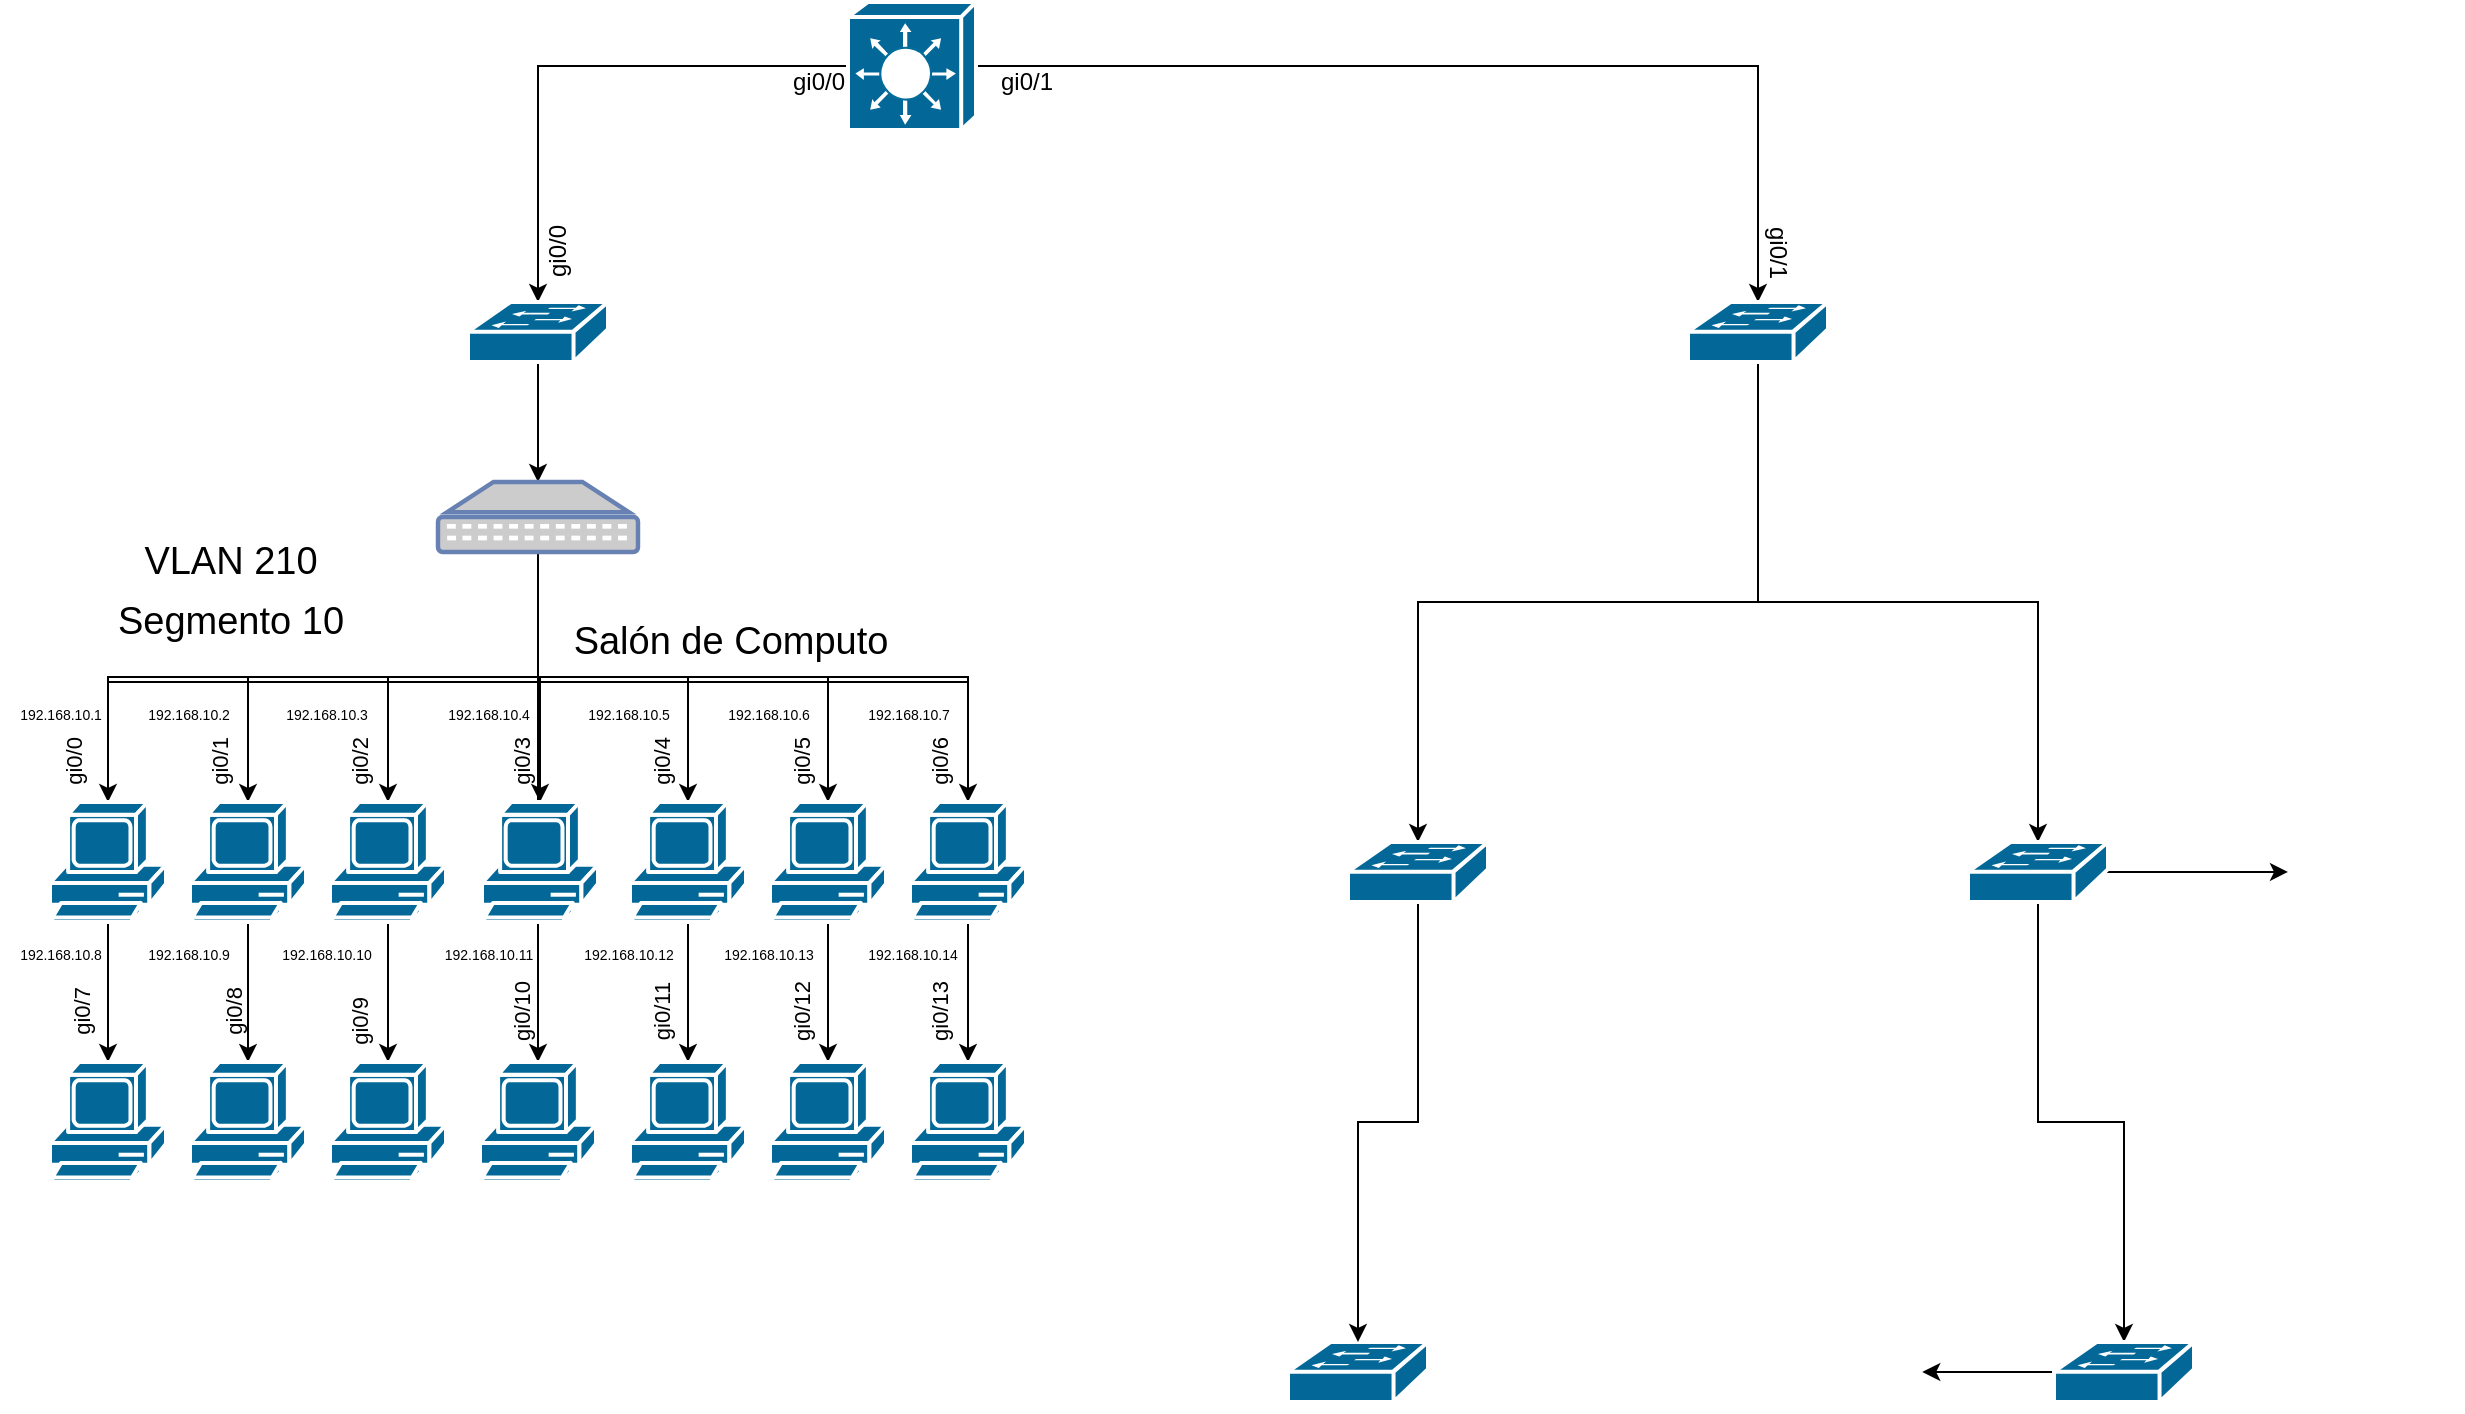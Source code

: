 <mxfile version="20.6.0" type="github"><diagram id="7SHJNVLF6EBp5DiGuhKs" name="Página-1"><mxGraphModel dx="1609" dy="706" grid="1" gridSize="10" guides="1" tooltips="1" connect="1" arrows="1" fold="1" page="1" pageScale="1" pageWidth="827" pageHeight="1169" math="0" shadow="0"><root><mxCell id="0"/><mxCell id="1" parent="0"/><mxCell id="tHAlH4dJGlMEc2vHtSas-9" style="edgeStyle=orthogonalEdgeStyle;rounded=0;orthogonalLoop=1;jettySize=auto;html=1;exitX=0;exitY=0.5;exitDx=0;exitDy=0;exitPerimeter=0;" parent="1" source="tHAlH4dJGlMEc2vHtSas-1" target="tHAlH4dJGlMEc2vHtSas-6" edge="1"><mxGeometry relative="1" as="geometry"/></mxCell><mxCell id="tHAlH4dJGlMEc2vHtSas-10" style="edgeStyle=orthogonalEdgeStyle;rounded=0;orthogonalLoop=1;jettySize=auto;html=1;exitX=1;exitY=0.5;exitDx=0;exitDy=0;exitPerimeter=0;entryX=0.5;entryY=0;entryDx=0;entryDy=0;entryPerimeter=0;" parent="1" source="tHAlH4dJGlMEc2vHtSas-1" target="tHAlH4dJGlMEc2vHtSas-7" edge="1"><mxGeometry relative="1" as="geometry"/></mxCell><mxCell id="tHAlH4dJGlMEc2vHtSas-1" value="" style="shape=mxgraph.cisco.switches.layer_3_switch;sketch=0;html=1;pointerEvents=1;dashed=0;fillColor=#036897;strokeColor=#ffffff;strokeWidth=2;verticalLabelPosition=bottom;verticalAlign=top;align=center;outlineConnect=0;" parent="1" vertex="1"><mxGeometry x="370" y="100" width="64" height="64" as="geometry"/></mxCell><mxCell id="tHAlH4dJGlMEc2vHtSas-19" style="edgeStyle=orthogonalEdgeStyle;rounded=0;orthogonalLoop=1;jettySize=auto;html=1;exitX=0.5;exitY=0.98;exitDx=0;exitDy=0;exitPerimeter=0;entryX=0.5;entryY=0;entryDx=0;entryDy=0;entryPerimeter=0;" parent="1" source="tHAlH4dJGlMEc2vHtSas-6" target="tHAlH4dJGlMEc2vHtSas-16" edge="1"><mxGeometry relative="1" as="geometry"/></mxCell><mxCell id="tHAlH4dJGlMEc2vHtSas-6" value="" style="shape=mxgraph.cisco.switches.workgroup_switch;sketch=0;html=1;pointerEvents=1;dashed=0;fillColor=#036897;strokeColor=#ffffff;strokeWidth=2;verticalLabelPosition=bottom;verticalAlign=top;align=center;outlineConnect=0;" parent="1" vertex="1"><mxGeometry x="180" y="250" width="70" height="30" as="geometry"/></mxCell><mxCell id="tHAlH4dJGlMEc2vHtSas-110" style="edgeStyle=orthogonalEdgeStyle;rounded=0;orthogonalLoop=1;jettySize=auto;html=1;exitX=0.5;exitY=0.98;exitDx=0;exitDy=0;exitPerimeter=0;entryX=0.5;entryY=0;entryDx=0;entryDy=0;entryPerimeter=0;fontSize=7;" parent="1" source="tHAlH4dJGlMEc2vHtSas-7" target="tHAlH4dJGlMEc2vHtSas-109" edge="1"><mxGeometry relative="1" as="geometry"/></mxCell><mxCell id="tHAlH4dJGlMEc2vHtSas-111" style="edgeStyle=orthogonalEdgeStyle;rounded=0;orthogonalLoop=1;jettySize=auto;html=1;exitX=0.5;exitY=0.98;exitDx=0;exitDy=0;exitPerimeter=0;entryX=0.5;entryY=0;entryDx=0;entryDy=0;entryPerimeter=0;fontSize=7;" parent="1" source="tHAlH4dJGlMEc2vHtSas-7" target="tHAlH4dJGlMEc2vHtSas-108" edge="1"><mxGeometry relative="1" as="geometry"/></mxCell><mxCell id="tHAlH4dJGlMEc2vHtSas-7" value="" style="shape=mxgraph.cisco.switches.workgroup_switch;sketch=0;html=1;pointerEvents=1;dashed=0;fillColor=#036897;strokeColor=#ffffff;strokeWidth=2;verticalLabelPosition=bottom;verticalAlign=top;align=center;outlineConnect=0;" parent="1" vertex="1"><mxGeometry x="790" y="250" width="70" height="30" as="geometry"/></mxCell><mxCell id="tHAlH4dJGlMEc2vHtSas-11" value="gi0/0" style="text;html=1;align=center;verticalAlign=middle;resizable=0;points=[];autosize=1;strokeColor=none;fillColor=none;" parent="1" vertex="1"><mxGeometry x="330" y="125" width="50" height="30" as="geometry"/></mxCell><mxCell id="tHAlH4dJGlMEc2vHtSas-12" value="gi0/0" style="text;html=1;align=center;verticalAlign=middle;resizable=0;points=[];autosize=1;strokeColor=none;fillColor=none;rotation=270;" parent="1" vertex="1"><mxGeometry x="200" y="210" width="50" height="30" as="geometry"/></mxCell><mxCell id="tHAlH4dJGlMEc2vHtSas-13" value="gi0/1" style="text;html=1;align=center;verticalAlign=middle;resizable=0;points=[];autosize=1;strokeColor=none;fillColor=none;" parent="1" vertex="1"><mxGeometry x="434" y="125" width="50" height="30" as="geometry"/></mxCell><mxCell id="tHAlH4dJGlMEc2vHtSas-14" value="gi0/1" style="text;html=1;align=center;verticalAlign=middle;resizable=0;points=[];autosize=1;strokeColor=none;fillColor=none;rotation=90;" parent="1" vertex="1"><mxGeometry x="810" y="210" width="50" height="30" as="geometry"/></mxCell><mxCell id="tHAlH4dJGlMEc2vHtSas-44" style="edgeStyle=orthogonalEdgeStyle;rounded=0;orthogonalLoop=1;jettySize=auto;html=1;exitX=0.5;exitY=1;exitDx=0;exitDy=0;exitPerimeter=0;" parent="1" source="tHAlH4dJGlMEc2vHtSas-16" target="tHAlH4dJGlMEc2vHtSas-38" edge="1"><mxGeometry relative="1" as="geometry"/></mxCell><mxCell id="tHAlH4dJGlMEc2vHtSas-45" style="edgeStyle=orthogonalEdgeStyle;rounded=0;orthogonalLoop=1;jettySize=auto;html=1;exitX=0.5;exitY=1;exitDx=0;exitDy=0;exitPerimeter=0;entryX=0.5;entryY=0;entryDx=0;entryDy=0;entryPerimeter=0;" parent="1" source="tHAlH4dJGlMEc2vHtSas-16" target="tHAlH4dJGlMEc2vHtSas-37" edge="1"><mxGeometry relative="1" as="geometry"/></mxCell><mxCell id="tHAlH4dJGlMEc2vHtSas-46" style="edgeStyle=orthogonalEdgeStyle;rounded=0;orthogonalLoop=1;jettySize=auto;html=1;exitX=0.5;exitY=1;exitDx=0;exitDy=0;exitPerimeter=0;entryX=0.5;entryY=0;entryDx=0;entryDy=0;entryPerimeter=0;" parent="1" source="tHAlH4dJGlMEc2vHtSas-16" target="tHAlH4dJGlMEc2vHtSas-36" edge="1"><mxGeometry relative="1" as="geometry"/></mxCell><mxCell id="tHAlH4dJGlMEc2vHtSas-47" style="edgeStyle=orthogonalEdgeStyle;rounded=0;orthogonalLoop=1;jettySize=auto;html=1;exitX=0.5;exitY=1;exitDx=0;exitDy=0;exitPerimeter=0;entryX=0.5;entryY=0;entryDx=0;entryDy=0;entryPerimeter=0;" parent="1" source="tHAlH4dJGlMEc2vHtSas-16" target="tHAlH4dJGlMEc2vHtSas-27" edge="1"><mxGeometry relative="1" as="geometry"/></mxCell><mxCell id="tHAlH4dJGlMEc2vHtSas-48" style="edgeStyle=orthogonalEdgeStyle;rounded=0;orthogonalLoop=1;jettySize=auto;html=1;exitX=0.5;exitY=1;exitDx=0;exitDy=0;exitPerimeter=0;" parent="1" source="tHAlH4dJGlMEc2vHtSas-16" target="tHAlH4dJGlMEc2vHtSas-34" edge="1"><mxGeometry relative="1" as="geometry"/></mxCell><mxCell id="tHAlH4dJGlMEc2vHtSas-49" style="edgeStyle=orthogonalEdgeStyle;rounded=0;orthogonalLoop=1;jettySize=auto;html=1;exitX=0.5;exitY=1;exitDx=0;exitDy=0;exitPerimeter=0;entryX=0.5;entryY=0;entryDx=0;entryDy=0;entryPerimeter=0;" parent="1" source="tHAlH4dJGlMEc2vHtSas-16" target="tHAlH4dJGlMEc2vHtSas-33" edge="1"><mxGeometry relative="1" as="geometry"/></mxCell><mxCell id="tHAlH4dJGlMEc2vHtSas-50" style="edgeStyle=orthogonalEdgeStyle;rounded=0;orthogonalLoop=1;jettySize=auto;html=1;exitX=0.5;exitY=1;exitDx=0;exitDy=0;exitPerimeter=0;entryX=0.5;entryY=0;entryDx=0;entryDy=0;entryPerimeter=0;" parent="1" source="tHAlH4dJGlMEc2vHtSas-16" target="tHAlH4dJGlMEc2vHtSas-35" edge="1"><mxGeometry relative="1" as="geometry"/></mxCell><mxCell id="tHAlH4dJGlMEc2vHtSas-59" style="edgeStyle=orthogonalEdgeStyle;rounded=0;orthogonalLoop=1;jettySize=auto;html=1;exitX=0.5;exitY=1;exitDx=0;exitDy=0;exitPerimeter=0;" parent="1" source="tHAlH4dJGlMEc2vHtSas-16" target="tHAlH4dJGlMEc2vHtSas-51" edge="1"><mxGeometry relative="1" as="geometry"><Array as="points"><mxPoint x="215" y="440"/><mxPoint y="440"/></Array></mxGeometry></mxCell><mxCell id="tHAlH4dJGlMEc2vHtSas-60" style="edgeStyle=orthogonalEdgeStyle;rounded=0;orthogonalLoop=1;jettySize=auto;html=1;exitX=0.5;exitY=1;exitDx=0;exitDy=0;exitPerimeter=0;" parent="1" source="tHAlH4dJGlMEc2vHtSas-16" target="tHAlH4dJGlMEc2vHtSas-52" edge="1"><mxGeometry relative="1" as="geometry"><Array as="points"><mxPoint x="215" y="440"/><mxPoint x="70" y="440"/></Array></mxGeometry></mxCell><mxCell id="tHAlH4dJGlMEc2vHtSas-61" style="edgeStyle=orthogonalEdgeStyle;rounded=0;orthogonalLoop=1;jettySize=auto;html=1;exitX=0.5;exitY=1;exitDx=0;exitDy=0;exitPerimeter=0;entryX=0.5;entryY=0;entryDx=0;entryDy=0;entryPerimeter=0;" parent="1" source="tHAlH4dJGlMEc2vHtSas-16" target="tHAlH4dJGlMEc2vHtSas-54" edge="1"><mxGeometry relative="1" as="geometry"><Array as="points"><mxPoint x="215" y="440"/><mxPoint x="140" y="440"/></Array></mxGeometry></mxCell><mxCell id="tHAlH4dJGlMEc2vHtSas-62" style="edgeStyle=orthogonalEdgeStyle;rounded=0;orthogonalLoop=1;jettySize=auto;html=1;exitX=0.5;exitY=1;exitDx=0;exitDy=0;exitPerimeter=0;entryX=0.5;entryY=0;entryDx=0;entryDy=0;entryPerimeter=0;" parent="1" source="tHAlH4dJGlMEc2vHtSas-16" target="tHAlH4dJGlMEc2vHtSas-53" edge="1"><mxGeometry relative="1" as="geometry"><Array as="points"><mxPoint x="215" y="580"/></Array></mxGeometry></mxCell><mxCell id="tHAlH4dJGlMEc2vHtSas-63" style="edgeStyle=orthogonalEdgeStyle;rounded=0;orthogonalLoop=1;jettySize=auto;html=1;exitX=0.5;exitY=1;exitDx=0;exitDy=0;exitPerimeter=0;entryX=0.5;entryY=0;entryDx=0;entryDy=0;entryPerimeter=0;" parent="1" source="tHAlH4dJGlMEc2vHtSas-16" target="tHAlH4dJGlMEc2vHtSas-55" edge="1"><mxGeometry relative="1" as="geometry"><Array as="points"><mxPoint x="215" y="440"/><mxPoint x="290" y="440"/></Array></mxGeometry></mxCell><mxCell id="tHAlH4dJGlMEc2vHtSas-64" style="edgeStyle=orthogonalEdgeStyle;rounded=0;orthogonalLoop=1;jettySize=auto;html=1;exitX=0.5;exitY=1;exitDx=0;exitDy=0;exitPerimeter=0;entryX=0.5;entryY=0;entryDx=0;entryDy=0;entryPerimeter=0;" parent="1" source="tHAlH4dJGlMEc2vHtSas-16" target="tHAlH4dJGlMEc2vHtSas-56" edge="1"><mxGeometry relative="1" as="geometry"><Array as="points"><mxPoint x="215" y="440"/><mxPoint x="360" y="440"/><mxPoint x="360" y="580"/></Array></mxGeometry></mxCell><mxCell id="tHAlH4dJGlMEc2vHtSas-65" style="edgeStyle=orthogonalEdgeStyle;rounded=0;orthogonalLoop=1;jettySize=auto;html=1;exitX=0.5;exitY=1;exitDx=0;exitDy=0;exitPerimeter=0;entryX=0.5;entryY=0;entryDx=0;entryDy=0;entryPerimeter=0;" parent="1" source="tHAlH4dJGlMEc2vHtSas-16" target="tHAlH4dJGlMEc2vHtSas-57" edge="1"><mxGeometry relative="1" as="geometry"><Array as="points"><mxPoint x="215" y="440"/><mxPoint x="430" y="440"/></Array></mxGeometry></mxCell><mxCell id="tHAlH4dJGlMEc2vHtSas-16" value="" style="fontColor=#0066CC;verticalAlign=top;verticalLabelPosition=bottom;labelPosition=center;align=center;html=1;outlineConnect=0;fillColor=#CCCCCC;strokeColor=#6881B3;gradientColor=none;gradientDirection=north;strokeWidth=2;shape=mxgraph.networks.patch_panel;" parent="1" vertex="1"><mxGeometry x="165" y="340" width="100" height="35" as="geometry"/></mxCell><mxCell id="tHAlH4dJGlMEc2vHtSas-27" value="" style="shape=mxgraph.cisco.computers_and_peripherals.pc;sketch=0;html=1;pointerEvents=1;dashed=0;fillColor=#036897;strokeColor=#ffffff;strokeWidth=2;verticalLabelPosition=bottom;verticalAlign=top;align=center;outlineConnect=0;" parent="1" vertex="1"><mxGeometry x="187" y="500" width="58" height="60" as="geometry"/></mxCell><mxCell id="tHAlH4dJGlMEc2vHtSas-33" value="" style="shape=mxgraph.cisco.computers_and_peripherals.pc;sketch=0;html=1;pointerEvents=1;dashed=0;fillColor=#036897;strokeColor=#ffffff;strokeWidth=2;verticalLabelPosition=bottom;verticalAlign=top;align=center;outlineConnect=0;" parent="1" vertex="1"><mxGeometry x="331" y="500" width="58" height="60" as="geometry"/></mxCell><mxCell id="tHAlH4dJGlMEc2vHtSas-34" value="" style="shape=mxgraph.cisco.computers_and_peripherals.pc;sketch=0;html=1;pointerEvents=1;dashed=0;fillColor=#036897;strokeColor=#ffffff;strokeWidth=2;verticalLabelPosition=bottom;verticalAlign=top;align=center;outlineConnect=0;" parent="1" vertex="1"><mxGeometry x="261" y="500" width="58" height="60" as="geometry"/></mxCell><mxCell id="tHAlH4dJGlMEc2vHtSas-35" value="" style="shape=mxgraph.cisco.computers_and_peripherals.pc;sketch=0;html=1;pointerEvents=1;dashed=0;fillColor=#036897;strokeColor=#ffffff;strokeWidth=2;verticalLabelPosition=bottom;verticalAlign=top;align=center;outlineConnect=0;" parent="1" vertex="1"><mxGeometry x="401" y="500" width="58" height="60" as="geometry"/></mxCell><mxCell id="tHAlH4dJGlMEc2vHtSas-36" value="" style="shape=mxgraph.cisco.computers_and_peripherals.pc;sketch=0;html=1;pointerEvents=1;dashed=0;fillColor=#036897;strokeColor=#ffffff;strokeWidth=2;verticalLabelPosition=bottom;verticalAlign=top;align=center;outlineConnect=0;" parent="1" vertex="1"><mxGeometry x="111" y="500" width="58" height="60" as="geometry"/></mxCell><mxCell id="tHAlH4dJGlMEc2vHtSas-37" value="" style="shape=mxgraph.cisco.computers_and_peripherals.pc;sketch=0;html=1;pointerEvents=1;dashed=0;fillColor=#036897;strokeColor=#ffffff;strokeWidth=2;verticalLabelPosition=bottom;verticalAlign=top;align=center;outlineConnect=0;" parent="1" vertex="1"><mxGeometry x="41" y="500" width="58" height="60" as="geometry"/></mxCell><mxCell id="tHAlH4dJGlMEc2vHtSas-38" value="" style="shape=mxgraph.cisco.computers_and_peripherals.pc;sketch=0;html=1;pointerEvents=1;dashed=0;fillColor=#036897;strokeColor=#ffffff;strokeWidth=2;verticalLabelPosition=bottom;verticalAlign=top;align=center;outlineConnect=0;" parent="1" vertex="1"><mxGeometry x="-29" y="500" width="58" height="60" as="geometry"/></mxCell><mxCell id="tHAlH4dJGlMEc2vHtSas-51" value="" style="shape=mxgraph.cisco.computers_and_peripherals.pc;sketch=0;html=1;pointerEvents=1;dashed=0;fillColor=#036897;strokeColor=#ffffff;strokeWidth=2;verticalLabelPosition=bottom;verticalAlign=top;align=center;outlineConnect=0;" parent="1" vertex="1"><mxGeometry x="-29" y="630" width="58" height="60" as="geometry"/></mxCell><mxCell id="tHAlH4dJGlMEc2vHtSas-52" value="" style="shape=mxgraph.cisco.computers_and_peripherals.pc;sketch=0;html=1;pointerEvents=1;dashed=0;fillColor=#036897;strokeColor=#ffffff;strokeWidth=2;verticalLabelPosition=bottom;verticalAlign=top;align=center;outlineConnect=0;" parent="1" vertex="1"><mxGeometry x="41" y="630" width="58" height="60" as="geometry"/></mxCell><mxCell id="tHAlH4dJGlMEc2vHtSas-53" value="" style="shape=mxgraph.cisco.computers_and_peripherals.pc;sketch=0;html=1;pointerEvents=1;dashed=0;fillColor=#036897;strokeColor=#ffffff;strokeWidth=2;verticalLabelPosition=bottom;verticalAlign=top;align=center;outlineConnect=0;" parent="1" vertex="1"><mxGeometry x="186" y="630" width="58" height="60" as="geometry"/></mxCell><mxCell id="tHAlH4dJGlMEc2vHtSas-54" value="" style="shape=mxgraph.cisco.computers_and_peripherals.pc;sketch=0;html=1;pointerEvents=1;dashed=0;fillColor=#036897;strokeColor=#ffffff;strokeWidth=2;verticalLabelPosition=bottom;verticalAlign=top;align=center;outlineConnect=0;" parent="1" vertex="1"><mxGeometry x="111" y="630" width="58" height="60" as="geometry"/></mxCell><mxCell id="tHAlH4dJGlMEc2vHtSas-55" value="" style="shape=mxgraph.cisco.computers_and_peripherals.pc;sketch=0;html=1;pointerEvents=1;dashed=0;fillColor=#036897;strokeColor=#ffffff;strokeWidth=2;verticalLabelPosition=bottom;verticalAlign=top;align=center;outlineConnect=0;" parent="1" vertex="1"><mxGeometry x="261" y="630" width="58" height="60" as="geometry"/></mxCell><mxCell id="tHAlH4dJGlMEc2vHtSas-56" value="" style="shape=mxgraph.cisco.computers_and_peripherals.pc;sketch=0;html=1;pointerEvents=1;dashed=0;fillColor=#036897;strokeColor=#ffffff;strokeWidth=2;verticalLabelPosition=bottom;verticalAlign=top;align=center;outlineConnect=0;" parent="1" vertex="1"><mxGeometry x="331" y="630" width="58" height="60" as="geometry"/></mxCell><mxCell id="tHAlH4dJGlMEc2vHtSas-57" value="" style="shape=mxgraph.cisco.computers_and_peripherals.pc;sketch=0;html=1;pointerEvents=1;dashed=0;fillColor=#036897;strokeColor=#ffffff;strokeWidth=2;verticalLabelPosition=bottom;verticalAlign=top;align=center;outlineConnect=0;" parent="1" vertex="1"><mxGeometry x="401" y="630" width="58" height="60" as="geometry"/></mxCell><mxCell id="tHAlH4dJGlMEc2vHtSas-68" value="&lt;font style=&quot;font-size: 19px;&quot;&gt;Salón de Computo&lt;/font&gt;" style="text;html=1;align=center;verticalAlign=middle;resizable=0;points=[];autosize=1;strokeColor=none;fillColor=none;" parent="1" vertex="1"><mxGeometry x="221" y="400" width="180" height="40" as="geometry"/></mxCell><mxCell id="tHAlH4dJGlMEc2vHtSas-69" value="VLAN 210" style="text;html=1;align=center;verticalAlign=middle;resizable=0;points=[];autosize=1;strokeColor=none;fillColor=none;fontSize=19;" parent="1" vertex="1"><mxGeometry x="6" y="360" width="110" height="40" as="geometry"/></mxCell><mxCell id="tHAlH4dJGlMEc2vHtSas-70" value="Segmento 10" style="text;html=1;align=center;verticalAlign=middle;resizable=0;points=[];autosize=1;strokeColor=none;fillColor=none;fontSize=19;" parent="1" vertex="1"><mxGeometry x="-9" y="390" width="140" height="40" as="geometry"/></mxCell><mxCell id="tHAlH4dJGlMEc2vHtSas-71" value="&lt;font style=&quot;font-size: 11px;&quot;&gt;gi0/0&lt;/font&gt;" style="text;html=1;align=center;verticalAlign=middle;resizable=0;points=[];autosize=1;strokeColor=none;fillColor=none;fontSize=19;rotation=270;" parent="1" vertex="1"><mxGeometry x="-44" y="460" width="50" height="40" as="geometry"/></mxCell><mxCell id="tHAlH4dJGlMEc2vHtSas-72" value="&lt;font style=&quot;font-size: 11px;&quot;&gt;gi0/1&lt;/font&gt;" style="text;html=1;align=center;verticalAlign=middle;resizable=0;points=[];autosize=1;strokeColor=none;fillColor=none;fontSize=19;rotation=270;" parent="1" vertex="1"><mxGeometry x="29" y="460" width="50" height="40" as="geometry"/></mxCell><mxCell id="tHAlH4dJGlMEc2vHtSas-73" value="&lt;font style=&quot;font-size: 11px;&quot;&gt;gi0/5&lt;/font&gt;" style="text;html=1;align=center;verticalAlign=middle;resizable=0;points=[];autosize=1;strokeColor=none;fillColor=none;fontSize=19;rotation=270;" parent="1" vertex="1"><mxGeometry x="320" y="460" width="50" height="40" as="geometry"/></mxCell><mxCell id="tHAlH4dJGlMEc2vHtSas-74" value="&lt;font style=&quot;font-size: 11px;&quot;&gt;gi0/4&lt;/font&gt;" style="text;html=1;align=center;verticalAlign=middle;resizable=0;points=[];autosize=1;strokeColor=none;fillColor=none;fontSize=19;rotation=270;" parent="1" vertex="1"><mxGeometry x="250" y="460" width="50" height="40" as="geometry"/></mxCell><mxCell id="tHAlH4dJGlMEc2vHtSas-75" value="&lt;font style=&quot;font-size: 11px;&quot;&gt;gi0/3&lt;/font&gt;" style="text;html=1;align=center;verticalAlign=middle;resizable=0;points=[];autosize=1;strokeColor=none;fillColor=none;fontSize=19;rotation=270;" parent="1" vertex="1"><mxGeometry x="180" y="460" width="50" height="40" as="geometry"/></mxCell><mxCell id="tHAlH4dJGlMEc2vHtSas-76" value="&lt;font style=&quot;font-size: 11px;&quot;&gt;gi0/2&lt;/font&gt;" style="text;html=1;align=center;verticalAlign=middle;resizable=0;points=[];autosize=1;strokeColor=none;fillColor=none;fontSize=19;rotation=270;" parent="1" vertex="1"><mxGeometry x="99" y="460" width="50" height="40" as="geometry"/></mxCell><mxCell id="tHAlH4dJGlMEc2vHtSas-81" value="&lt;font style=&quot;font-size: 11px;&quot;&gt;gi0/6&lt;/font&gt;" style="text;html=1;align=center;verticalAlign=middle;resizable=0;points=[];autosize=1;strokeColor=none;fillColor=none;fontSize=19;rotation=270;" parent="1" vertex="1"><mxGeometry x="389" y="460" width="50" height="40" as="geometry"/></mxCell><mxCell id="tHAlH4dJGlMEc2vHtSas-82" value="&lt;font style=&quot;font-size: 11px;&quot;&gt;gi0/7&lt;/font&gt;" style="text;html=1;align=center;verticalAlign=middle;resizable=0;points=[];autosize=1;strokeColor=none;fillColor=none;fontSize=19;rotation=270;" parent="1" vertex="1"><mxGeometry x="-40" y="585" width="50" height="40" as="geometry"/></mxCell><mxCell id="tHAlH4dJGlMEc2vHtSas-83" value="&lt;font style=&quot;font-size: 11px;&quot;&gt;gi0/8&lt;/font&gt;" style="text;html=1;align=center;verticalAlign=middle;resizable=0;points=[];autosize=1;strokeColor=none;fillColor=none;fontSize=19;rotation=270;" parent="1" vertex="1"><mxGeometry x="36" y="585" width="50" height="40" as="geometry"/></mxCell><mxCell id="tHAlH4dJGlMEc2vHtSas-84" value="&lt;font style=&quot;font-size: 11px;&quot;&gt;gi0/9&lt;/font&gt;" style="text;html=1;align=center;verticalAlign=middle;resizable=0;points=[];autosize=1;strokeColor=none;fillColor=none;fontSize=19;rotation=270;" parent="1" vertex="1"><mxGeometry x="99" y="590" width="50" height="40" as="geometry"/></mxCell><mxCell id="tHAlH4dJGlMEc2vHtSas-87" value="&lt;font style=&quot;font-size: 11px;&quot;&gt;gi0/10&lt;/font&gt;" style="text;html=1;align=center;verticalAlign=middle;resizable=0;points=[];autosize=1;strokeColor=none;fillColor=none;fontSize=19;rotation=270;" parent="1" vertex="1"><mxGeometry x="180" y="585" width="50" height="40" as="geometry"/></mxCell><mxCell id="tHAlH4dJGlMEc2vHtSas-88" value="&lt;font style=&quot;font-size: 11px;&quot;&gt;gi0/11&lt;/font&gt;" style="text;html=1;align=center;verticalAlign=middle;resizable=0;points=[];autosize=1;strokeColor=none;fillColor=none;fontSize=19;rotation=270;" parent="1" vertex="1"><mxGeometry x="250" y="585" width="50" height="40" as="geometry"/></mxCell><mxCell id="tHAlH4dJGlMEc2vHtSas-89" value="&lt;font style=&quot;font-size: 11px;&quot;&gt;gi0/12&lt;/font&gt;" style="text;html=1;align=center;verticalAlign=middle;resizable=0;points=[];autosize=1;strokeColor=none;fillColor=none;fontSize=19;rotation=270;" parent="1" vertex="1"><mxGeometry x="320" y="585" width="50" height="40" as="geometry"/></mxCell><mxCell id="tHAlH4dJGlMEc2vHtSas-90" value="&lt;font style=&quot;font-size: 11px;&quot;&gt;gi0/13&lt;/font&gt;" style="text;html=1;align=center;verticalAlign=middle;resizable=0;points=[];autosize=1;strokeColor=none;fillColor=none;fontSize=19;rotation=270;" parent="1" vertex="1"><mxGeometry x="389" y="585" width="50" height="40" as="geometry"/></mxCell><mxCell id="tHAlH4dJGlMEc2vHtSas-92" value="&lt;font style=&quot;font-size: 7px;&quot;&gt;192.168.10.1&lt;/font&gt;" style="text;html=1;align=center;verticalAlign=middle;resizable=0;points=[];autosize=1;strokeColor=none;fillColor=none;fontSize=11;" parent="1" vertex="1"><mxGeometry x="-54" y="440" width="60" height="30" as="geometry"/></mxCell><mxCell id="tHAlH4dJGlMEc2vHtSas-93" value="&lt;font style=&quot;font-size: 7px;&quot;&gt;192.168.10.2&lt;/font&gt;" style="text;html=1;align=center;verticalAlign=middle;resizable=0;points=[];autosize=1;strokeColor=none;fillColor=none;fontSize=11;" parent="1" vertex="1"><mxGeometry x="10" y="440" width="60" height="30" as="geometry"/></mxCell><mxCell id="tHAlH4dJGlMEc2vHtSas-94" value="&lt;font style=&quot;font-size: 7px;&quot;&gt;192.168.10.3&lt;/font&gt;" style="text;html=1;align=center;verticalAlign=middle;resizable=0;points=[];autosize=1;strokeColor=none;fillColor=none;fontSize=11;" parent="1" vertex="1"><mxGeometry x="79" y="440" width="60" height="30" as="geometry"/></mxCell><mxCell id="tHAlH4dJGlMEc2vHtSas-95" value="&lt;font style=&quot;font-size: 7px;&quot;&gt;192.168.10.4&lt;/font&gt;" style="text;html=1;align=center;verticalAlign=middle;resizable=0;points=[];autosize=1;strokeColor=none;fillColor=none;fontSize=11;" parent="1" vertex="1"><mxGeometry x="160" y="440" width="60" height="30" as="geometry"/></mxCell><mxCell id="tHAlH4dJGlMEc2vHtSas-96" value="&lt;font style=&quot;font-size: 7px;&quot;&gt;192.168.10.5&lt;/font&gt;" style="text;html=1;align=center;verticalAlign=middle;resizable=0;points=[];autosize=1;strokeColor=none;fillColor=none;fontSize=11;" parent="1" vertex="1"><mxGeometry x="230" y="440" width="60" height="30" as="geometry"/></mxCell><mxCell id="tHAlH4dJGlMEc2vHtSas-97" value="&lt;font style=&quot;font-size: 7px;&quot;&gt;192.168.10.6&lt;/font&gt;" style="text;html=1;align=center;verticalAlign=middle;resizable=0;points=[];autosize=1;strokeColor=none;fillColor=none;fontSize=11;" parent="1" vertex="1"><mxGeometry x="300" y="440" width="60" height="30" as="geometry"/></mxCell><mxCell id="tHAlH4dJGlMEc2vHtSas-98" value="&lt;font style=&quot;font-size: 7px;&quot;&gt;192.168.10.7&lt;/font&gt;" style="text;html=1;align=center;verticalAlign=middle;resizable=0;points=[];autosize=1;strokeColor=none;fillColor=none;fontSize=11;" parent="1" vertex="1"><mxGeometry x="370" y="440" width="60" height="30" as="geometry"/></mxCell><mxCell id="tHAlH4dJGlMEc2vHtSas-99" value="&lt;font style=&quot;font-size: 7px;&quot;&gt;192.168.10.8&lt;/font&gt;" style="text;html=1;align=center;verticalAlign=middle;resizable=0;points=[];autosize=1;strokeColor=none;fillColor=none;fontSize=11;" parent="1" vertex="1"><mxGeometry x="-54" y="560" width="60" height="30" as="geometry"/></mxCell><mxCell id="tHAlH4dJGlMEc2vHtSas-100" value="&lt;font style=&quot;font-size: 7px;&quot;&gt;192.168.10.9&lt;/font&gt;" style="text;html=1;align=center;verticalAlign=middle;resizable=0;points=[];autosize=1;strokeColor=none;fillColor=none;fontSize=11;" parent="1" vertex="1"><mxGeometry x="10" y="560" width="60" height="30" as="geometry"/></mxCell><mxCell id="tHAlH4dJGlMEc2vHtSas-101" value="&lt;font style=&quot;font-size: 7px;&quot;&gt;192.168.10.10&lt;/font&gt;" style="text;html=1;align=center;verticalAlign=middle;resizable=0;points=[];autosize=1;strokeColor=none;fillColor=none;fontSize=11;" parent="1" vertex="1"><mxGeometry x="74" y="560" width="70" height="30" as="geometry"/></mxCell><mxCell id="tHAlH4dJGlMEc2vHtSas-102" value="&lt;font style=&quot;font-size: 7px;&quot;&gt;192.168.10.11&lt;/font&gt;" style="text;html=1;align=center;verticalAlign=middle;resizable=0;points=[];autosize=1;strokeColor=none;fillColor=none;fontSize=11;" parent="1" vertex="1"><mxGeometry x="155" y="560" width="70" height="30" as="geometry"/></mxCell><mxCell id="tHAlH4dJGlMEc2vHtSas-103" value="&lt;font style=&quot;font-size: 7px;&quot;&gt;192.168.10.12&lt;/font&gt;" style="text;html=1;align=center;verticalAlign=middle;resizable=0;points=[];autosize=1;strokeColor=none;fillColor=none;fontSize=11;" parent="1" vertex="1"><mxGeometry x="225" y="560" width="70" height="30" as="geometry"/></mxCell><mxCell id="tHAlH4dJGlMEc2vHtSas-105" value="&lt;font style=&quot;font-size: 7px;&quot;&gt;192.168.10.13&lt;/font&gt;" style="text;html=1;align=center;verticalAlign=middle;resizable=0;points=[];autosize=1;strokeColor=none;fillColor=none;fontSize=11;" parent="1" vertex="1"><mxGeometry x="295" y="560" width="70" height="30" as="geometry"/></mxCell><mxCell id="tHAlH4dJGlMEc2vHtSas-106" value="&lt;font style=&quot;font-size: 7px;&quot;&gt;192.168.10.14&lt;/font&gt;" style="text;html=1;align=center;verticalAlign=middle;resizable=0;points=[];autosize=1;strokeColor=none;fillColor=none;fontSize=11;" parent="1" vertex="1"><mxGeometry x="367" y="560" width="70" height="30" as="geometry"/></mxCell><mxCell id="tHAlH4dJGlMEc2vHtSas-107" value="" style="shape=mxgraph.cisco.switches.workgroup_switch;sketch=0;html=1;pointerEvents=1;dashed=0;fillColor=#036897;strokeColor=#ffffff;strokeWidth=2;verticalLabelPosition=bottom;verticalAlign=top;align=center;outlineConnect=0;" parent="1" vertex="1"><mxGeometry x="590" y="770" width="70" height="30" as="geometry"/></mxCell><mxCell id="tHAlH4dJGlMEc2vHtSas-116" style="edgeStyle=orthogonalEdgeStyle;rounded=0;orthogonalLoop=1;jettySize=auto;html=1;exitX=0.5;exitY=0.98;exitDx=0;exitDy=0;exitPerimeter=0;fontSize=7;" parent="1" source="tHAlH4dJGlMEc2vHtSas-108" target="tHAlH4dJGlMEc2vHtSas-115" edge="1"><mxGeometry relative="1" as="geometry"/></mxCell><mxCell id="tHAlH4dJGlMEc2vHtSas-128" style="edgeStyle=orthogonalEdgeStyle;rounded=0;orthogonalLoop=1;jettySize=auto;html=1;exitX=0.98;exitY=0.5;exitDx=0;exitDy=0;exitPerimeter=0;entryX=0;entryY=0.624;entryDx=0;entryDy=0;entryPerimeter=0;fontSize=7;" parent="1" source="tHAlH4dJGlMEc2vHtSas-108" target="tHAlH4dJGlMEc2vHtSas-121" edge="1"><mxGeometry relative="1" as="geometry"/></mxCell><mxCell id="tHAlH4dJGlMEc2vHtSas-108" value="" style="shape=mxgraph.cisco.switches.workgroup_switch;sketch=0;html=1;pointerEvents=1;dashed=0;fillColor=#036897;strokeColor=#ffffff;strokeWidth=2;verticalLabelPosition=bottom;verticalAlign=top;align=center;outlineConnect=0;" parent="1" vertex="1"><mxGeometry x="930" y="520" width="70" height="30" as="geometry"/></mxCell><mxCell id="tHAlH4dJGlMEc2vHtSas-114" style="edgeStyle=orthogonalEdgeStyle;rounded=0;orthogonalLoop=1;jettySize=auto;html=1;exitX=0.5;exitY=0.98;exitDx=0;exitDy=0;exitPerimeter=0;fontSize=7;" parent="1" source="tHAlH4dJGlMEc2vHtSas-109" target="tHAlH4dJGlMEc2vHtSas-107" edge="1"><mxGeometry relative="1" as="geometry"/></mxCell><mxCell id="tHAlH4dJGlMEc2vHtSas-109" value="" style="shape=mxgraph.cisco.switches.workgroup_switch;sketch=0;html=1;pointerEvents=1;dashed=0;fillColor=#036897;strokeColor=#ffffff;strokeWidth=2;verticalLabelPosition=bottom;verticalAlign=top;align=center;outlineConnect=0;" parent="1" vertex="1"><mxGeometry x="620" y="520" width="70" height="30" as="geometry"/></mxCell><mxCell id="tHAlH4dJGlMEc2vHtSas-130" style="edgeStyle=orthogonalEdgeStyle;rounded=0;orthogonalLoop=1;jettySize=auto;html=1;exitX=0;exitY=0.5;exitDx=0;exitDy=0;exitPerimeter=0;entryX=1;entryY=0.5;entryDx=0;entryDy=0;fontSize=7;" parent="1" source="tHAlH4dJGlMEc2vHtSas-115" target="tHAlH4dJGlMEc2vHtSas-129" edge="1"><mxGeometry relative="1" as="geometry"/></mxCell><mxCell id="tHAlH4dJGlMEc2vHtSas-115" value="" style="shape=mxgraph.cisco.switches.workgroup_switch;sketch=0;html=1;pointerEvents=1;dashed=0;fillColor=#036897;strokeColor=#ffffff;strokeWidth=2;verticalLabelPosition=bottom;verticalAlign=top;align=center;outlineConnect=0;" parent="1" vertex="1"><mxGeometry x="973" y="770" width="70" height="30" as="geometry"/></mxCell><mxCell id="tHAlH4dJGlMEc2vHtSas-121" value="" style="shape=image;verticalLabelPosition=bottom;labelBackgroundColor=default;verticalAlign=top;aspect=fixed;imageAspect=0;image=https://symbols.getvecta.com/stencil_240/20_accesspoint.aeb5f93f5e.png;clipPath=inset(26.33% 1.67% 28.67% 0.33%);" parent="1" vertex="1"><mxGeometry x="1090" y="510" width="87.12" height="40" as="geometry"/></mxCell><mxCell id="tHAlH4dJGlMEc2vHtSas-129" value="" style="shape=image;verticalLabelPosition=bottom;labelBackgroundColor=default;verticalAlign=top;aspect=fixed;imageAspect=0;image=https://symbols.getvecta.com/stencil_240/20_accesspoint.aeb5f93f5e.png;clipPath=inset(26.33% 1.67% 28.67% 0.33%);" parent="1" vertex="1"><mxGeometry x="820" y="765" width="87.12" height="40" as="geometry"/></mxCell></root></mxGraphModel></diagram></mxfile>